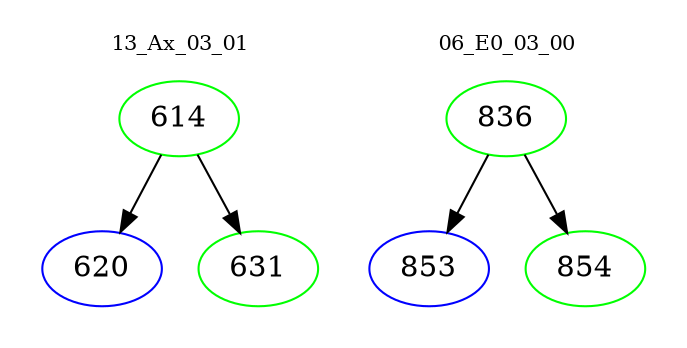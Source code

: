 digraph{
subgraph cluster_0 {
color = white
label = "13_Ax_03_01";
fontsize=10;
T0_614 [label="614", color="green"]
T0_614 -> T0_620 [color="black"]
T0_620 [label="620", color="blue"]
T0_614 -> T0_631 [color="black"]
T0_631 [label="631", color="green"]
}
subgraph cluster_1 {
color = white
label = "06_E0_03_00";
fontsize=10;
T1_836 [label="836", color="green"]
T1_836 -> T1_853 [color="black"]
T1_853 [label="853", color="blue"]
T1_836 -> T1_854 [color="black"]
T1_854 [label="854", color="green"]
}
}
